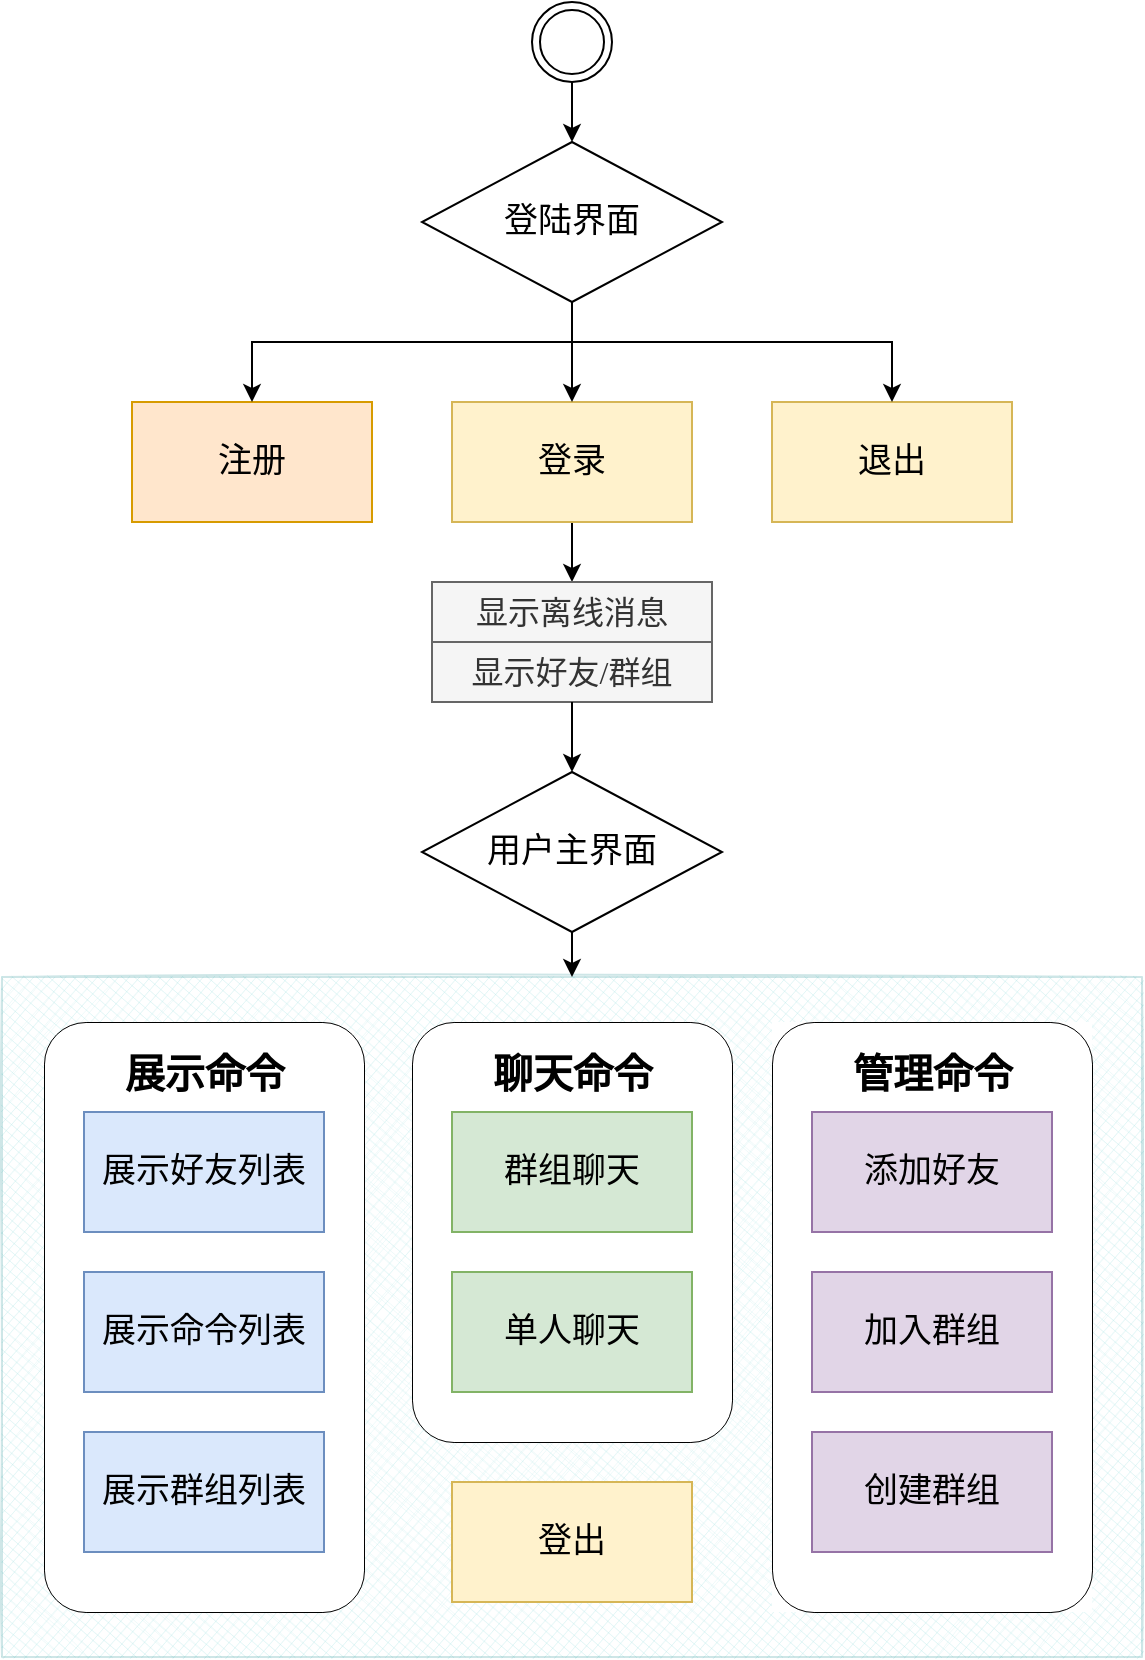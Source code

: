 <mxfile>
    <diagram id="ThFCF0TLdTxAYwLWlhu4" name="第 1 页">
        <mxGraphModel dx="1676" dy="1129" grid="1" gridSize="10" guides="1" tooltips="1" connect="1" arrows="1" fold="1" page="1" pageScale="1" pageWidth="827" pageHeight="1169" math="0" shadow="0">
            <root>
                <mxCell id="0"/>
                <mxCell id="1" parent="0"/>
                <mxCell id="82" value="" style="rounded=0;whiteSpace=wrap;html=1;sketch=1;fontSize=16;strokeWidth=1;arcSize=10;shadow=0;glass=0;strokeColor=#0e8088;fillStyle=cross-hatch;fillColor=#b0e3e6;opacity=20;fontFamily=Note Serif Simplified Chinese;fontSource=https%3A%2F%2Ffonts.googleapis.com%2Fcss%3Ffamily%3DNote%2BSerif%2BSimplified%2BChinese;" vertex="1" parent="1">
                    <mxGeometry x="119" y="607.5" width="570" height="340" as="geometry"/>
                </mxCell>
                <mxCell id="67" value="" style="rounded=1;whiteSpace=wrap;html=1;sketch=0;arcSize=13;strokeWidth=0.5;fontSize=17;fontFamily=Note Serif Simplified Chinese;fontSource=https%3A%2F%2Ffonts.googleapis.com%2Fcss%3Ffamily%3DNote%2BSerif%2BSimplified%2BChinese;" vertex="1" parent="1">
                    <mxGeometry x="140" y="630" width="160" height="295" as="geometry"/>
                </mxCell>
                <mxCell id="61" style="edgeStyle=orthogonalEdgeStyle;rounded=0;html=1;entryX=0.5;entryY=0;entryDx=0;entryDy=0;fontSize=17;fontFamily=Note Serif Simplified Chinese;fontSource=https%3A%2F%2Ffonts.googleapis.com%2Fcss%3Ffamily%3DNote%2BSerif%2BSimplified%2BChinese;" edge="1" parent="1" source="4" target="47">
                    <mxGeometry relative="1" as="geometry"/>
                </mxCell>
                <mxCell id="4" value="登录" style="rounded=0;whiteSpace=wrap;html=1;fillColor=#fff2cc;strokeColor=#d6b656;fontSize=17;fontFamily=Note Serif Simplified Chinese;fontSource=https%3A%2F%2Ffonts.googleapis.com%2Fcss%3Ffamily%3DNote%2BSerif%2BSimplified%2BChinese;" parent="1" vertex="1">
                    <mxGeometry x="344" y="320" width="120" height="60" as="geometry"/>
                </mxCell>
                <mxCell id="5" value="注册" style="rounded=0;whiteSpace=wrap;html=1;fillColor=#ffe6cc;strokeColor=#d79b00;fontSize=17;fontFamily=Note Serif Simplified Chinese;fontSource=https%3A%2F%2Ffonts.googleapis.com%2Fcss%3Ffamily%3DNote%2BSerif%2BSimplified%2BChinese;" parent="1" vertex="1">
                    <mxGeometry x="184" y="320" width="120" height="60" as="geometry"/>
                </mxCell>
                <mxCell id="6" value="退出" style="rounded=0;whiteSpace=wrap;html=1;fillColor=#fff2cc;strokeColor=#d6b656;fontSize=17;fontFamily=Note Serif Simplified Chinese;fontSource=https%3A%2F%2Ffonts.googleapis.com%2Fcss%3Ffamily%3DNote%2BSerif%2BSimplified%2BChinese;" parent="1" vertex="1">
                    <mxGeometry x="504" y="320" width="120" height="60" as="geometry"/>
                </mxCell>
                <mxCell id="46" style="edgeStyle=orthogonalEdgeStyle;html=1;fontSize=17;fontFamily=Note Serif Simplified Chinese;fontSource=https%3A%2F%2Ffonts.googleapis.com%2Fcss%3Ffamily%3DNote%2BSerif%2BSimplified%2BChinese;" edge="1" parent="1" source="18" target="45">
                    <mxGeometry relative="1" as="geometry"/>
                </mxCell>
                <mxCell id="18" value="" style="ellipse;shape=doubleEllipse;whiteSpace=wrap;html=1;aspect=fixed;fontSize=17;fontFamily=Note Serif Simplified Chinese;fontSource=https%3A%2F%2Ffonts.googleapis.com%2Fcss%3Ffamily%3DNote%2BSerif%2BSimplified%2BChinese;" parent="1" vertex="1">
                    <mxGeometry x="384" y="120" width="40" height="40" as="geometry"/>
                </mxCell>
                <mxCell id="85" value="" style="edgeStyle=orthogonalEdgeStyle;rounded=0;html=1;fontSize=20;fontFamily=小米兰亭;fontStyle=1" edge="1" parent="1" source="30" target="82">
                    <mxGeometry relative="1" as="geometry"/>
                </mxCell>
                <mxCell id="30" value="用户主界面" style="rhombus;whiteSpace=wrap;html=1;fontSize=17;fontFamily=Note Serif Simplified Chinese;fontSource=https%3A%2F%2Ffonts.googleapis.com%2Fcss%3Ffamily%3DNote%2BSerif%2BSimplified%2BChinese;" parent="1" vertex="1">
                    <mxGeometry x="329" y="505" width="150" height="80" as="geometry"/>
                </mxCell>
                <mxCell id="57" value="" style="edgeStyle=orthogonalEdgeStyle;html=1;fontSize=17;fontFamily=Note Serif Simplified Chinese;fontSource=https%3A%2F%2Ffonts.googleapis.com%2Fcss%3Ffamily%3DNote%2BSerif%2BSimplified%2BChinese;" edge="1" parent="1" source="45" target="4">
                    <mxGeometry relative="1" as="geometry"/>
                </mxCell>
                <mxCell id="58" style="edgeStyle=orthogonalEdgeStyle;html=1;entryX=0.5;entryY=0;entryDx=0;entryDy=0;rounded=0;fontSize=17;fontFamily=Note Serif Simplified Chinese;fontSource=https%3A%2F%2Ffonts.googleapis.com%2Fcss%3Ffamily%3DNote%2BSerif%2BSimplified%2BChinese;" edge="1" parent="1" source="45" target="5">
                    <mxGeometry relative="1" as="geometry">
                        <Array as="points">
                            <mxPoint x="404" y="290"/>
                            <mxPoint x="244" y="290"/>
                        </Array>
                    </mxGeometry>
                </mxCell>
                <mxCell id="59" style="edgeStyle=orthogonalEdgeStyle;html=1;rounded=0;fontSize=17;fontFamily=Note Serif Simplified Chinese;fontSource=https%3A%2F%2Ffonts.googleapis.com%2Fcss%3Ffamily%3DNote%2BSerif%2BSimplified%2BChinese;" edge="1" parent="1" source="45" target="6">
                    <mxGeometry relative="1" as="geometry">
                        <Array as="points">
                            <mxPoint x="404" y="290"/>
                            <mxPoint x="564" y="290"/>
                        </Array>
                    </mxGeometry>
                </mxCell>
                <mxCell id="45" value="登陆界面" style="rhombus;whiteSpace=wrap;html=1;fontSize=17;fontFamily=Note Serif Simplified Chinese;fontSource=https%3A%2F%2Ffonts.googleapis.com%2Fcss%3Ffamily%3DNote%2BSerif%2BSimplified%2BChinese;" vertex="1" parent="1">
                    <mxGeometry x="329" y="190" width="150" height="80" as="geometry"/>
                </mxCell>
                <mxCell id="50" value="" style="group;fontSize=16;fontFamily=Note Serif Simplified Chinese;fontSource=https%3A%2F%2Ffonts.googleapis.com%2Fcss%3Ffamily%3DNote%2BSerif%2BSimplified%2BChinese;" vertex="1" connectable="0" parent="1">
                    <mxGeometry x="344" y="410" width="140" height="60" as="geometry"/>
                </mxCell>
                <mxCell id="47" value="显示离线消息" style="rounded=0;whiteSpace=wrap;html=1;fillColor=#f5f5f5;strokeColor=#666666;fontColor=#333333;fontSize=16;fontFamily=Note Serif Simplified Chinese;fontSource=https%3A%2F%2Ffonts.googleapis.com%2Fcss%3Ffamily%3DNote%2BSerif%2BSimplified%2BChinese;" vertex="1" parent="50">
                    <mxGeometry x="-10" width="140" height="30" as="geometry"/>
                </mxCell>
                <mxCell id="48" value="显示好友/群组" style="rounded=0;whiteSpace=wrap;html=1;fillColor=#f5f5f5;strokeColor=#666666;fontColor=#333333;fontSize=16;fontFamily=Note Serif Simplified Chinese;fontSource=https%3A%2F%2Ffonts.googleapis.com%2Fcss%3Ffamily%3DNote%2BSerif%2BSimplified%2BChinese;" vertex="1" parent="50">
                    <mxGeometry x="-10" y="30" width="140" height="30" as="geometry"/>
                </mxCell>
                <mxCell id="62" style="edgeStyle=orthogonalEdgeStyle;rounded=0;html=1;fontSize=17;fontFamily=Note Serif Simplified Chinese;fontSource=https%3A%2F%2Ffonts.googleapis.com%2Fcss%3Ffamily%3DNote%2BSerif%2BSimplified%2BChinese;" edge="1" parent="1" source="48" target="30">
                    <mxGeometry relative="1" as="geometry"/>
                </mxCell>
                <mxCell id="72" value="" style="group;fontFamily=Note Serif Simplified Chinese;fontSource=https%3A%2F%2Ffonts.googleapis.com%2Fcss%3Ffamily%3DNote%2BSerif%2BSimplified%2BChinese;" vertex="1" connectable="0" parent="1">
                    <mxGeometry x="324" y="630" width="160" height="295" as="geometry"/>
                </mxCell>
                <mxCell id="68" value="" style="rounded=1;whiteSpace=wrap;html=1;sketch=0;arcSize=13;strokeWidth=0.5;fontSize=17;fontFamily=Note Serif Simplified Chinese;fontSource=https%3A%2F%2Ffonts.googleapis.com%2Fcss%3Ffamily%3DNote%2BSerif%2BSimplified%2BChinese;" vertex="1" parent="72">
                    <mxGeometry width="160" height="210" as="geometry"/>
                </mxCell>
                <mxCell id="52" value="单人聊天" style="rounded=0;whiteSpace=wrap;html=1;fillColor=#d5e8d4;strokeColor=#82b366;fontSize=17;fontFamily=Note Serif Simplified Chinese;fontSource=https%3A%2F%2Ffonts.googleapis.com%2Fcss%3Ffamily%3DNote%2BSerif%2BSimplified%2BChinese;" vertex="1" parent="72">
                    <mxGeometry x="20" y="125" width="120" height="60" as="geometry"/>
                </mxCell>
                <mxCell id="53" value="群组聊天" style="rounded=0;whiteSpace=wrap;html=1;fillColor=#d5e8d4;strokeColor=#82b366;fontSize=17;fontFamily=Note Serif Simplified Chinese;fontSource=https%3A%2F%2Ffonts.googleapis.com%2Fcss%3Ffamily%3DNote%2BSerif%2BSimplified%2BChinese;" vertex="1" parent="72">
                    <mxGeometry x="20" y="45" width="120" height="60" as="geometry"/>
                </mxCell>
                <mxCell id="64" value="聊天命令" style="text;html=1;align=center;verticalAlign=middle;resizable=0;points=[];autosize=1;strokeColor=none;fontSize=20;fontStyle=1;fontFamily=小米兰亭;" vertex="1" parent="72">
                    <mxGeometry x="30" y="10" width="100" height="30" as="geometry"/>
                </mxCell>
                <mxCell id="80" value="登出" style="rounded=0;whiteSpace=wrap;html=1;fillColor=#fff2cc;strokeColor=#d6b656;fontSize=17;fontFamily=Note Serif Simplified Chinese;fontSource=https%3A%2F%2Ffonts.googleapis.com%2Fcss%3Ffamily%3DNote%2BSerif%2BSimplified%2BChinese;" vertex="1" parent="72">
                    <mxGeometry x="20" y="230" width="120" height="60" as="geometry"/>
                </mxCell>
                <mxCell id="73" value="" style="group;fillColor=#ffffff;fontFamily=Note Serif Simplified Chinese;fontSource=https%3A%2F%2Ffonts.googleapis.com%2Fcss%3Ffamily%3DNote%2BSerif%2BSimplified%2BChinese;" vertex="1" connectable="0" parent="1">
                    <mxGeometry x="504" y="630" width="160" height="295" as="geometry"/>
                </mxCell>
                <mxCell id="69" value="" style="rounded=1;whiteSpace=wrap;html=1;sketch=0;fillColor=none;arcSize=13;strokeWidth=0.5;fontSize=17;fontFamily=Note Serif Simplified Chinese;fontSource=https%3A%2F%2Ffonts.googleapis.com%2Fcss%3Ffamily%3DNote%2BSerif%2BSimplified%2BChinese;" vertex="1" parent="73">
                    <mxGeometry width="160" height="295" as="geometry"/>
                </mxCell>
                <mxCell id="54" value="添加好友" style="rounded=0;whiteSpace=wrap;html=1;fillColor=#e1d5e7;strokeColor=#9673a6;fontSize=17;fontFamily=Note Serif Simplified Chinese;fontSource=https%3A%2F%2Ffonts.googleapis.com%2Fcss%3Ffamily%3DNote%2BSerif%2BSimplified%2BChinese;" vertex="1" parent="73">
                    <mxGeometry x="20" y="45" width="120" height="60" as="geometry"/>
                </mxCell>
                <mxCell id="55" value="加入群组" style="rounded=0;whiteSpace=wrap;html=1;fillColor=#e1d5e7;strokeColor=#9673a6;fontSize=17;fontFamily=Note Serif Simplified Chinese;fontSource=https%3A%2F%2Ffonts.googleapis.com%2Fcss%3Ffamily%3DNote%2BSerif%2BSimplified%2BChinese;" vertex="1" parent="73">
                    <mxGeometry x="20" y="125" width="120" height="60" as="geometry"/>
                </mxCell>
                <mxCell id="56" value="创建群组" style="rounded=0;whiteSpace=wrap;html=1;fillColor=#e1d5e7;strokeColor=#9673a6;fontSize=17;fontFamily=Note Serif Simplified Chinese;fontSource=https%3A%2F%2Ffonts.googleapis.com%2Fcss%3Ffamily%3DNote%2BSerif%2BSimplified%2BChinese;" vertex="1" parent="73">
                    <mxGeometry x="20" y="205" width="120" height="60" as="geometry"/>
                </mxCell>
                <mxCell id="66" value="管理命令" style="text;html=1;align=center;verticalAlign=middle;resizable=0;points=[];autosize=1;strokeColor=none;fontSize=20;fontStyle=1;fontFamily=小米兰亭;" vertex="1" parent="73">
                    <mxGeometry x="30" y="10" width="100" height="30" as="geometry"/>
                </mxCell>
                <mxCell id="23" value="展示好友列表" style="rounded=0;whiteSpace=wrap;html=1;fillColor=#dae8fc;strokeColor=#6c8ebf;fontSize=17;fontFamily=Note Serif Simplified Chinese;fontSource=https%3A%2F%2Ffonts.googleapis.com%2Fcss%3Ffamily%3DNote%2BSerif%2BSimplified%2BChinese;" parent="1" vertex="1">
                    <mxGeometry x="160" y="675" width="120" height="60" as="geometry"/>
                </mxCell>
                <mxCell id="25" value="展示命令列表" style="rounded=0;whiteSpace=wrap;html=1;fillColor=#dae8fc;strokeColor=#6c8ebf;fontSize=17;fontFamily=Note Serif Simplified Chinese;fontSource=https%3A%2F%2Ffonts.googleapis.com%2Fcss%3Ffamily%3DNote%2BSerif%2BSimplified%2BChinese;" parent="1" vertex="1">
                    <mxGeometry x="160" y="755" width="120" height="60" as="geometry"/>
                </mxCell>
                <mxCell id="51" value="展示群组列表" style="rounded=0;whiteSpace=wrap;html=1;fillColor=#dae8fc;strokeColor=#6c8ebf;fontSize=17;fontFamily=Note Serif Simplified Chinese;fontSource=https%3A%2F%2Ffonts.googleapis.com%2Fcss%3Ffamily%3DNote%2BSerif%2BSimplified%2BChinese;" vertex="1" parent="1">
                    <mxGeometry x="160" y="835" width="120" height="60" as="geometry"/>
                </mxCell>
                <mxCell id="63" value="展示命令" style="text;html=1;align=center;verticalAlign=middle;resizable=0;points=[];autosize=1;strokeColor=none;fontSize=20;fontStyle=1;fontFamily=小米兰亭;" vertex="1" parent="1">
                    <mxGeometry x="170" y="640" width="100" height="30" as="geometry"/>
                </mxCell>
            </root>
        </mxGraphModel>
    </diagram>
    <diagram id="30S0-C3_RQvMjclPQwhi" name="第 2 页">
        <mxGraphModel dx="346" dy="790" grid="1" gridSize="10" guides="1" tooltips="1" connect="1" arrows="1" fold="1" page="1" pageScale="1" pageWidth="827" pageHeight="1169" math="0" shadow="0">
            <root>
                <mxCell id="QF6Dwuj1vJL0Yr1Qxa7Z-0"/>
                <mxCell id="QF6Dwuj1vJL0Yr1Qxa7Z-1" parent="QF6Dwuj1vJL0Yr1Qxa7Z-0"/>
                <mxCell id="QF6Dwuj1vJL0Yr1Qxa7Z-2" value="Log out" style="rounded=0;whiteSpace=wrap;html=1;fillColor=#d5e8d4;strokeColor=#82b366;" vertex="1" parent="QF6Dwuj1vJL0Yr1Qxa7Z-1">
                    <mxGeometry x="890" y="180" width="120" height="60" as="geometry"/>
                </mxCell>
                <mxCell id="QF6Dwuj1vJL0Yr1Qxa7Z-3" value="chat" style="rounded=0;whiteSpace=wrap;html=1;fillColor=#d5e8d4;strokeColor=#82b366;" vertex="1" parent="QF6Dwuj1vJL0Yr1Qxa7Z-1">
                    <mxGeometry x="890" y="390" width="120" height="60" as="geometry"/>
                </mxCell>
                <mxCell id="QF6Dwuj1vJL0Yr1Qxa7Z-4" value="group chat" style="rounded=0;whiteSpace=wrap;html=1;fillColor=#d5e8d4;strokeColor=#82b366;" vertex="1" parent="QF6Dwuj1vJL0Yr1Qxa7Z-1">
                    <mxGeometry x="890" y="490" width="120" height="60" as="geometry"/>
                </mxCell>
                <mxCell id="QF6Dwuj1vJL0Yr1Qxa7Z-5" value="add" style="rounded=0;whiteSpace=wrap;html=1;fillColor=#d5e8d4;strokeColor=#82b366;" vertex="1" parent="QF6Dwuj1vJL0Yr1Qxa7Z-1">
                    <mxGeometry x="890" y="590" width="120" height="60" as="geometry"/>
                </mxCell>
                <mxCell id="QF6Dwuj1vJL0Yr1Qxa7Z-6" value="join" style="rounded=0;whiteSpace=wrap;html=1;fillColor=#d5e8d4;strokeColor=#82b366;" vertex="1" parent="QF6Dwuj1vJL0Yr1Qxa7Z-1">
                    <mxGeometry x="890" y="690" width="120" height="60" as="geometry"/>
                </mxCell>
                <mxCell id="QF6Dwuj1vJL0Yr1Qxa7Z-7" value="Log out" style="rounded=0;whiteSpace=wrap;html=1;fillColor=#d5e8d4;strokeColor=#82b366;" vertex="1" parent="QF6Dwuj1vJL0Yr1Qxa7Z-1">
                    <mxGeometry x="890" y="180" width="120" height="60" as="geometry"/>
                </mxCell>
                <mxCell id="QF6Dwuj1vJL0Yr1Qxa7Z-8" value="能正常加，但是会重复加" style="text;html=1;align=center;verticalAlign=middle;resizable=0;points=[];autosize=1;strokeColor=none;" vertex="1" parent="QF6Dwuj1vJL0Yr1Qxa7Z-1">
                    <mxGeometry x="1025" y="710" width="150" height="20" as="geometry"/>
                </mxCell>
                <mxCell id="QF6Dwuj1vJL0Yr1Qxa7Z-9" value="- client侧的日志问题&lt;br&gt;- client 侧的功能耦合&lt;br&gt;- client 侧存在代码复制" style="text;html=1;align=center;verticalAlign=middle;resizable=0;points=[];autosize=1;strokeColor=none;" vertex="1" parent="QF6Dwuj1vJL0Yr1Qxa7Z-1">
                    <mxGeometry x="1050" y="340" width="140" height="50" as="geometry"/>
                </mxCell>
                <mxCell id="QF6Dwuj1vJL0Yr1Qxa7Z-10" value="可以收到自己的group chat&lt;br&gt;多个chat放在一个包里的时候无法反序列化" style="text;html=1;align=center;verticalAlign=middle;resizable=0;points=[];autosize=1;strokeColor=none;" vertex="1" parent="QF6Dwuj1vJL0Yr1Qxa7Z-1">
                    <mxGeometry x="1025" y="490" width="240" height="30" as="geometry"/>
                </mxCell>
            </root>
        </mxGraphModel>
    </diagram>
</mxfile>